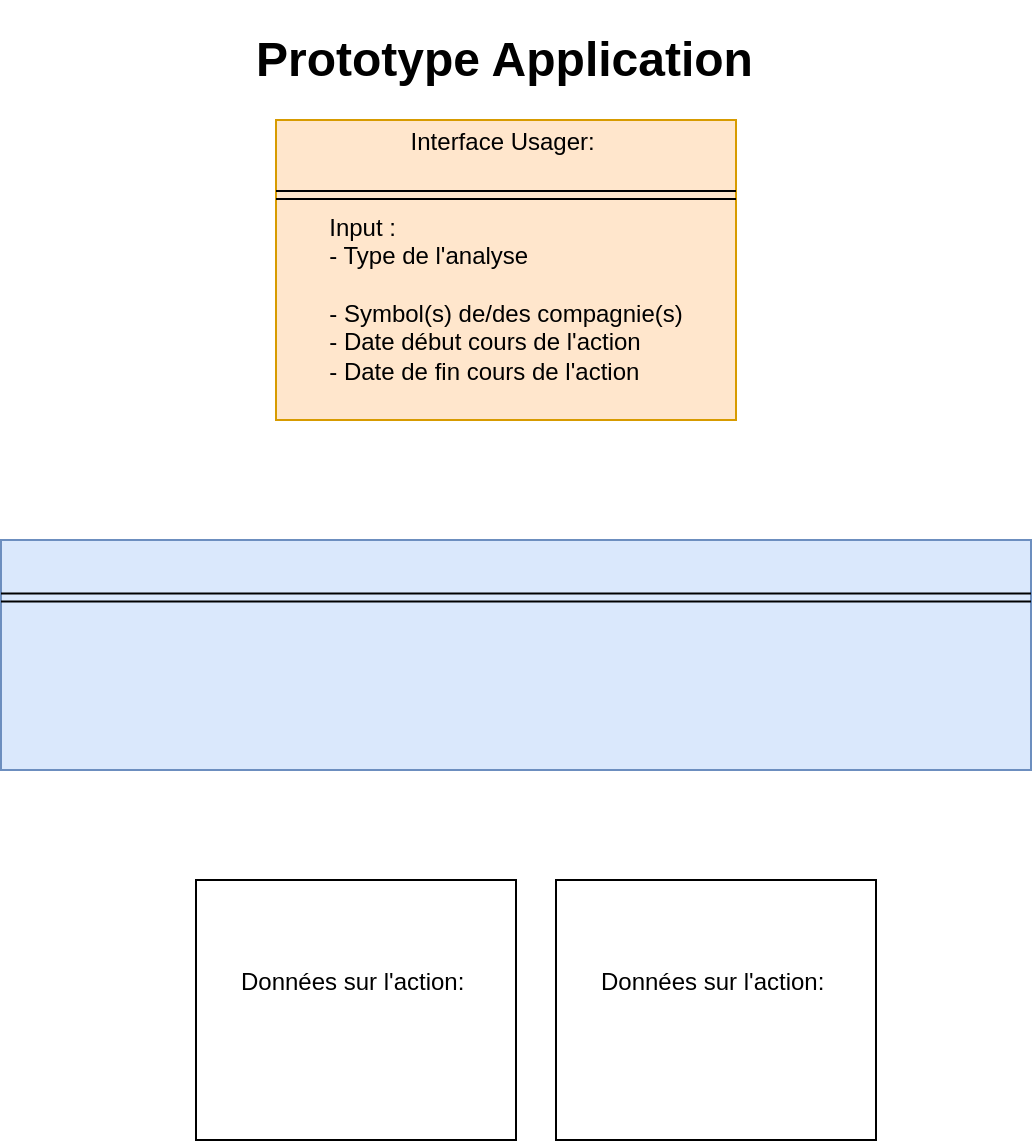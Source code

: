 <mxfile version="12.9.14" type="github" pages="2">
  <diagram name="Page-1" id="5f0bae14-7c28-e335-631c-24af17079c00">
    <mxGraphModel dx="782" dy="1328" grid="1" gridSize="10" guides="1" tooltips="1" connect="1" arrows="1" fold="1" page="1" pageScale="1" pageWidth="1100" pageHeight="850" background="#ffffff" math="0" shadow="0">
      <root>
        <mxCell id="0" />
        <mxCell id="1" parent="0" />
        <mxCell id="M5gRqzEymaKd2vjoiTx1-2" value="&lt;br&gt;Interface Usager:&amp;nbsp;&lt;br&gt;&lt;br&gt;&lt;br&gt;&lt;div style=&quot;text-align: left&quot;&gt;&lt;span&gt;Input :&amp;nbsp;&lt;/span&gt;&lt;/div&gt;&lt;div style=&quot;text-align: left&quot;&gt;- Type de l&#39;analyse&lt;/div&gt;&lt;div style=&quot;text-align: left&quot;&gt;&lt;span&gt;&lt;br&gt;&lt;/span&gt;&lt;/div&gt;&lt;div style=&quot;text-align: left&quot;&gt;&lt;span&gt;- Symbol(s) de/des compagnie(s)&lt;/span&gt;&lt;/div&gt;&lt;div style=&quot;text-align: left&quot;&gt;&lt;span&gt;- Date début cours de l&#39;action&lt;/span&gt;&lt;/div&gt;&lt;div style=&quot;text-align: left&quot;&gt;&lt;span&gt;- Date de fin cours de l&#39;action&lt;/span&gt;&lt;/div&gt;&lt;div style=&quot;text-align: left&quot;&gt;&lt;br&gt;&lt;/div&gt;&lt;div style=&quot;text-align: left&quot;&gt;&lt;br&gt;&lt;/div&gt;" style="rounded=0;whiteSpace=wrap;html=1;fillColor=#ffe6cc;strokeColor=#d79b00;" parent="1" vertex="1">
          <mxGeometry x="200" y="50" width="230" height="150" as="geometry" />
        </mxCell>
        <mxCell id="M5gRqzEymaKd2vjoiTx1-3" value="&lt;h1&gt;Prototype Application&lt;/h1&gt;" style="text;html=1;strokeColor=none;fillColor=none;spacing=5;spacingTop=-20;whiteSpace=wrap;overflow=hidden;rounded=0;" parent="1" vertex="1">
          <mxGeometry x="185" width="270" height="40" as="geometry" />
        </mxCell>
        <mxCell id="M5gRqzEymaKd2vjoiTx1-4" value="" style="shape=link;html=1;entryX=1;entryY=0.25;entryDx=0;entryDy=0;exitX=0;exitY=0.25;exitDx=0;exitDy=0;" parent="1" source="M5gRqzEymaKd2vjoiTx1-2" target="M5gRqzEymaKd2vjoiTx1-2" edge="1">
          <mxGeometry width="50" height="50" relative="1" as="geometry">
            <mxPoint x="320" y="200" as="sourcePoint" />
            <mxPoint x="370" y="150" as="targetPoint" />
          </mxGeometry>
        </mxCell>
        <mxCell id="M5gRqzEymaKd2vjoiTx1-7" value="&lt;br&gt;&lt;div style=&quot;text-align: left&quot;&gt;&lt;br&gt;&lt;/div&gt;&lt;div style=&quot;text-align: left&quot;&gt;&lt;br&gt;&lt;/div&gt;&lt;div style=&quot;text-align: left&quot;&gt;&lt;br&gt;&lt;/div&gt;" style="rounded=0;whiteSpace=wrap;html=1;fillColor=#dae8fc;strokeColor=#6c8ebf;" parent="1" vertex="1">
          <mxGeometry x="62.5" y="260" width="515" height="115" as="geometry" />
        </mxCell>
        <mxCell id="M5gRqzEymaKd2vjoiTx1-9" value="" style="shape=link;html=1;entryX=1;entryY=0.25;entryDx=0;entryDy=0;exitX=0;exitY=0.25;exitDx=0;exitDy=0;" parent="1" source="M5gRqzEymaKd2vjoiTx1-7" target="M5gRqzEymaKd2vjoiTx1-7" edge="1">
          <mxGeometry width="50" height="50" relative="1" as="geometry">
            <mxPoint x="450" y="260" as="sourcePoint" />
            <mxPoint x="650" y="260" as="targetPoint" />
          </mxGeometry>
        </mxCell>
        <mxCell id="M5gRqzEymaKd2vjoiTx1-14" value="Données sur l&#39;action:&amp;nbsp;&lt;br&gt;&lt;br&gt;&lt;br&gt;" style="rounded=0;whiteSpace=wrap;html=1;" parent="1" vertex="1">
          <mxGeometry x="160" y="430" width="160" height="130" as="geometry" />
        </mxCell>
        <mxCell id="5lRn7trauKPPp4TD-ejb-1" value="Données sur l&#39;action:&amp;nbsp;&lt;br&gt;&lt;br&gt;&lt;br&gt;" style="rounded=0;whiteSpace=wrap;html=1;" vertex="1" parent="1">
          <mxGeometry x="340" y="430" width="160" height="130" as="geometry" />
        </mxCell>
      </root>
    </mxGraphModel>
  </diagram>
  <diagram id="9faUbriprQIrWRnHLdAl" name="Page-2">
    <mxGraphModel dx="782" dy="478" grid="1" gridSize="10" guides="1" tooltips="1" connect="1" arrows="1" fold="1" page="1" pageScale="1" pageWidth="827" pageHeight="1169" math="0" shadow="0">
      <root>
        <mxCell id="DKoaxWNWQivHLZWlEQpi-0" />
        <mxCell id="DKoaxWNWQivHLZWlEQpi-1" parent="DKoaxWNWQivHLZWlEQpi-0" />
      </root>
    </mxGraphModel>
  </diagram>
</mxfile>
